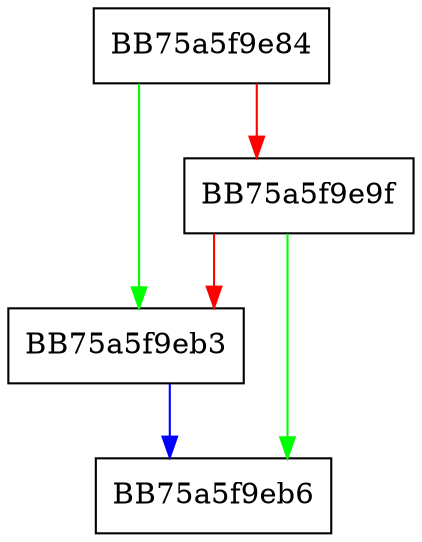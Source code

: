 digraph luaMP_IsMPEngineString {
  node [shape="box"];
  graph [splines=ortho];
  BB75a5f9e84 -> BB75a5f9eb3 [color="green"];
  BB75a5f9e84 -> BB75a5f9e9f [color="red"];
  BB75a5f9e9f -> BB75a5f9eb6 [color="green"];
  BB75a5f9e9f -> BB75a5f9eb3 [color="red"];
  BB75a5f9eb3 -> BB75a5f9eb6 [color="blue"];
}